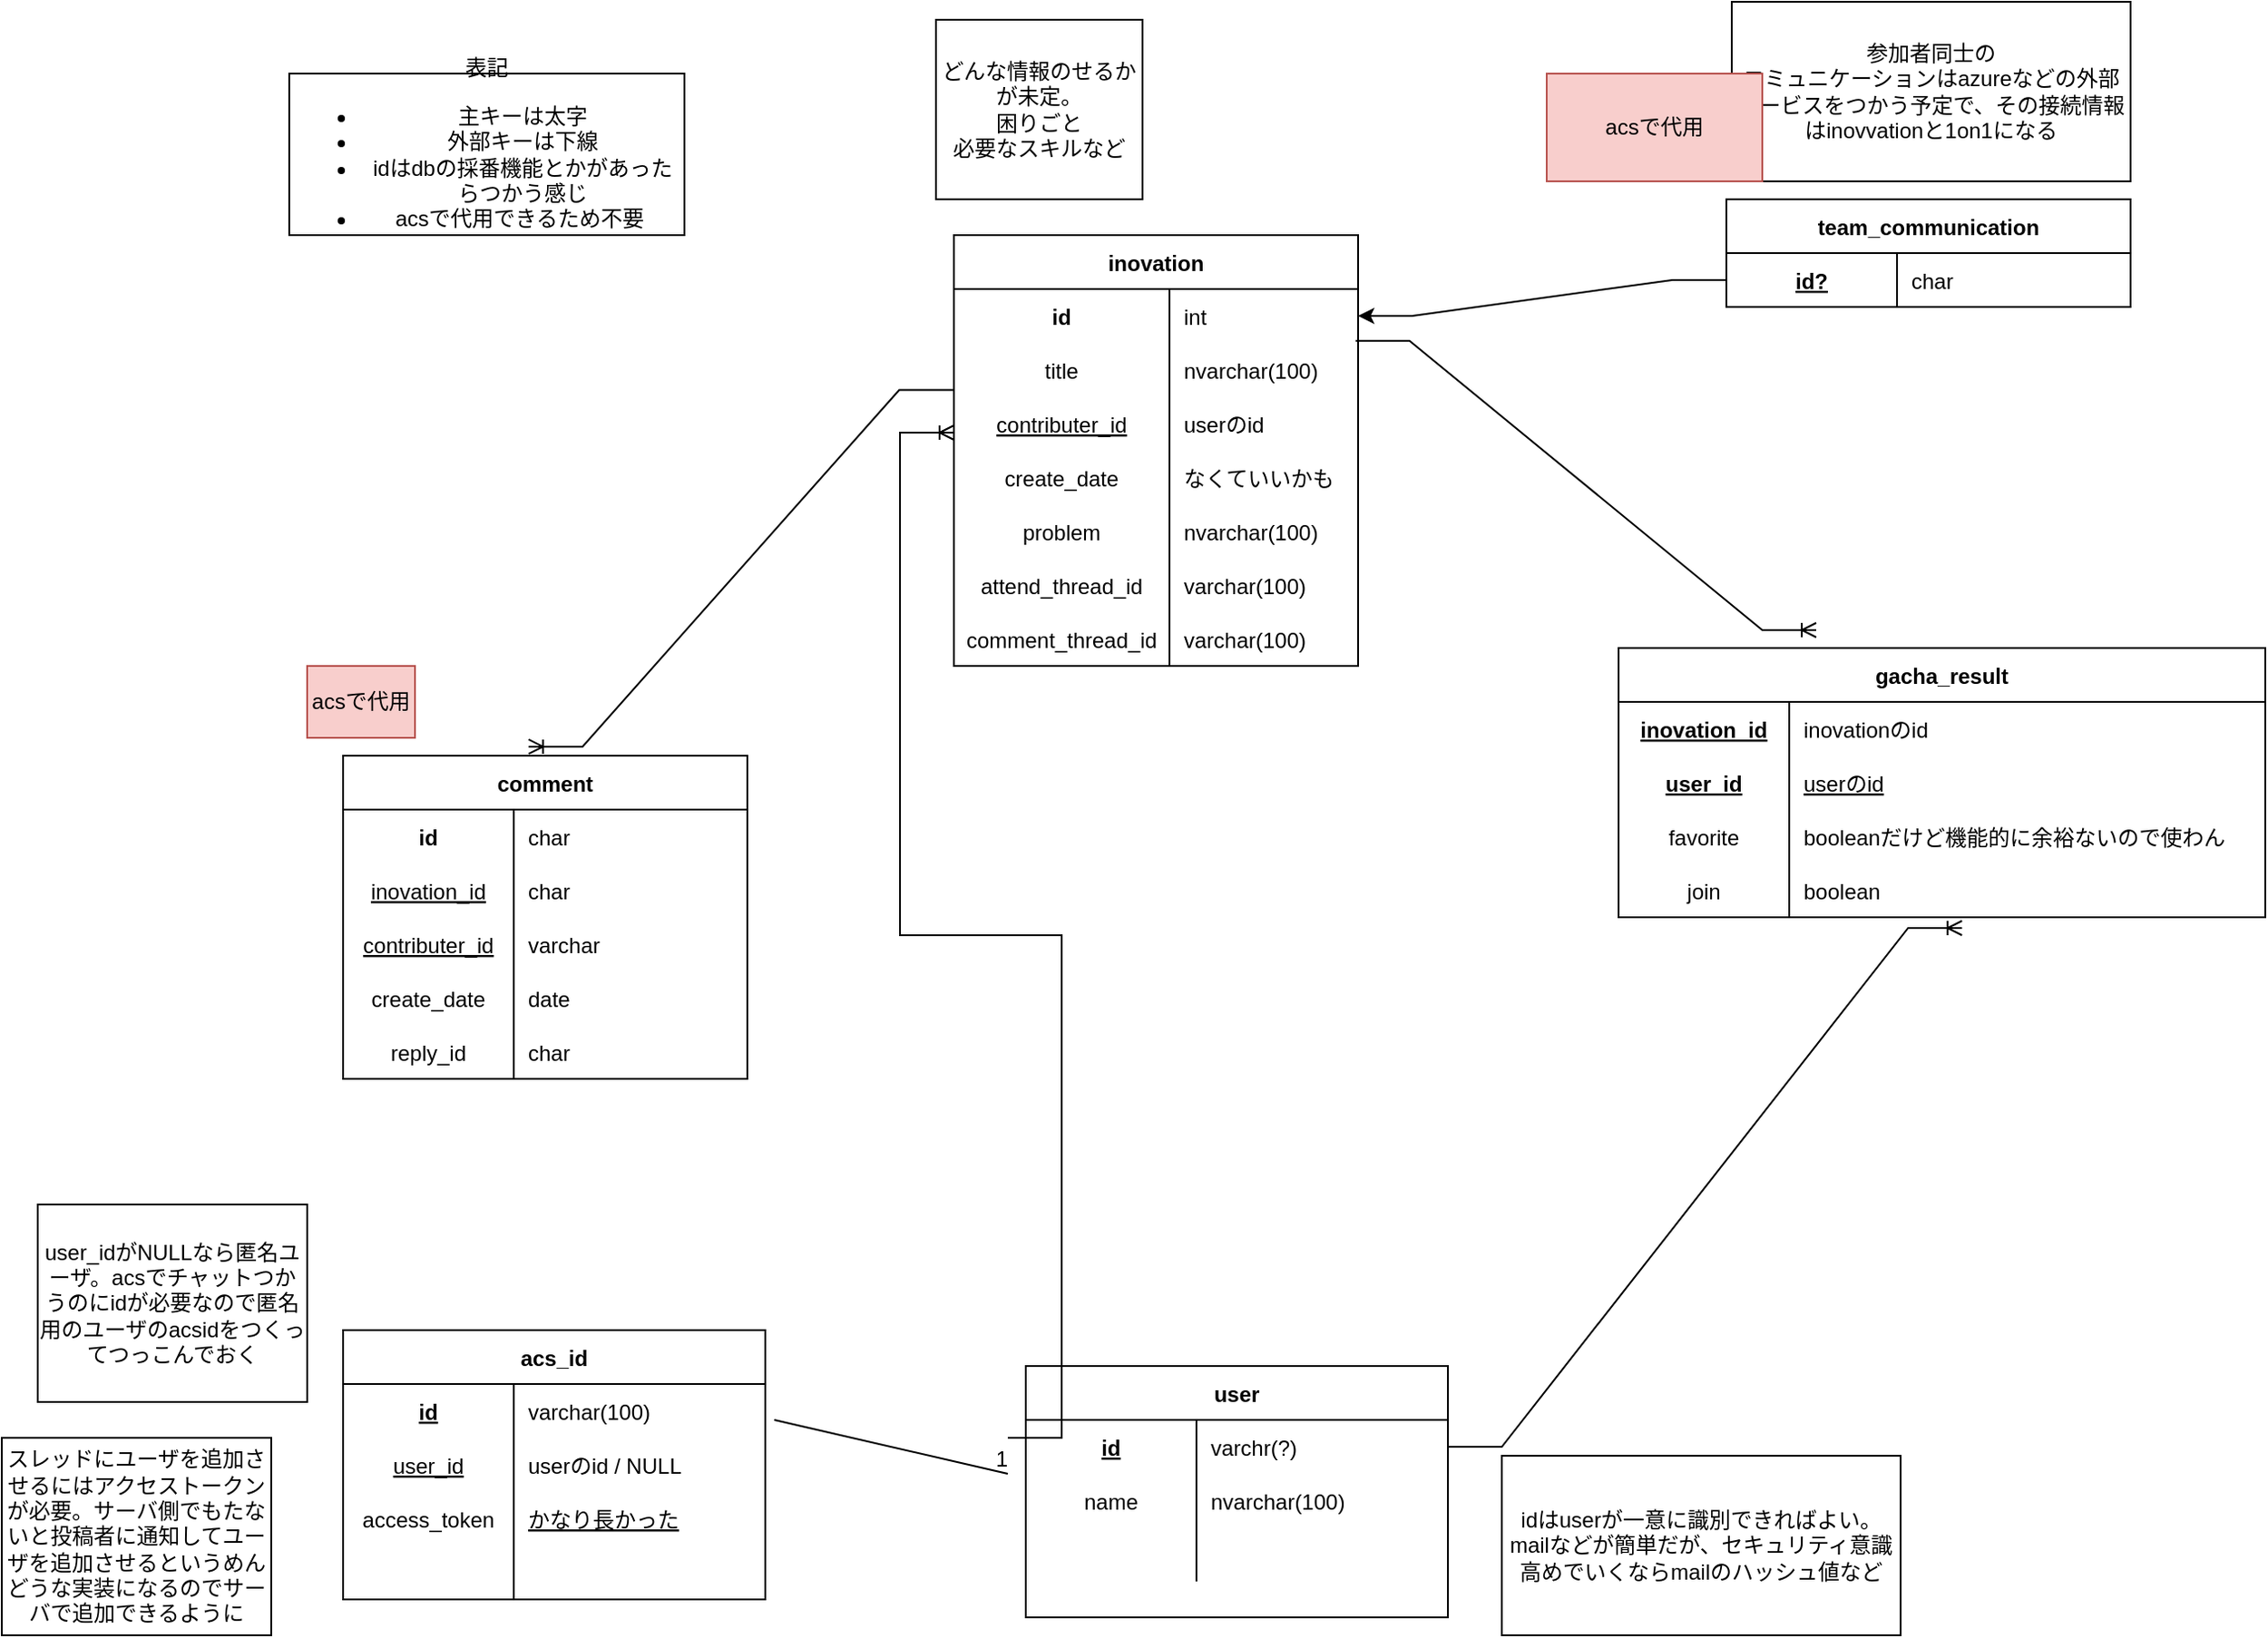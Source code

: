 <mxfile version="15.9.6" type="github">
  <diagram id="R2lEEEUBdFMjLlhIrx00" name="Page-1">
    <mxGraphModel dx="1612" dy="463" grid="1" gridSize="10" guides="1" tooltips="1" connect="1" arrows="1" fold="1" page="1" pageScale="1" pageWidth="850" pageHeight="1100" math="0" shadow="0" extFonts="Permanent Marker^https://fonts.googleapis.com/css?family=Permanent+Marker">
      <root>
        <mxCell id="0" />
        <mxCell id="1" parent="0" />
        <mxCell id="r2ApC_w8m6qS-lUEmWV_-91" value="user" style="shape=table;startSize=30;container=1;collapsible=1;childLayout=tableLayout;fixedRows=1;rowLines=0;fontStyle=1;align=center;resizeLast=1;" parent="1" vertex="1">
          <mxGeometry x="160" y="790" width="235" height="140" as="geometry">
            <mxRectangle x="155" y="310" width="60" height="30" as="alternateBounds" />
          </mxGeometry>
        </mxCell>
        <mxCell id="r2ApC_w8m6qS-lUEmWV_-92" value="" style="shape=partialRectangle;collapsible=0;dropTarget=0;pointerEvents=0;fillColor=none;top=0;left=0;bottom=0;right=0;points=[[0,0.5],[1,0.5]];portConstraint=eastwest;fontStyle=0" parent="r2ApC_w8m6qS-lUEmWV_-91" vertex="1">
          <mxGeometry y="30" width="235" height="30" as="geometry" />
        </mxCell>
        <mxCell id="r2ApC_w8m6qS-lUEmWV_-93" value="id" style="shape=partialRectangle;connectable=0;fillColor=none;top=0;left=0;bottom=0;right=0;fontStyle=5;overflow=hidden;" parent="r2ApC_w8m6qS-lUEmWV_-92" vertex="1">
          <mxGeometry width="95" height="30" as="geometry">
            <mxRectangle width="95" height="30" as="alternateBounds" />
          </mxGeometry>
        </mxCell>
        <mxCell id="r2ApC_w8m6qS-lUEmWV_-94" value="varchr(?) " style="shape=partialRectangle;connectable=0;fillColor=none;top=0;left=0;bottom=0;right=0;align=left;spacingLeft=6;fontStyle=0;overflow=hidden;" parent="r2ApC_w8m6qS-lUEmWV_-92" vertex="1">
          <mxGeometry x="95" width="140" height="30" as="geometry">
            <mxRectangle width="140" height="30" as="alternateBounds" />
          </mxGeometry>
        </mxCell>
        <mxCell id="r2ApC_w8m6qS-lUEmWV_-95" style="shape=partialRectangle;collapsible=0;dropTarget=0;pointerEvents=0;fillColor=none;top=0;left=0;bottom=0;right=0;points=[[0,0.5],[1,0.5]];portConstraint=eastwest;fontStyle=0" parent="r2ApC_w8m6qS-lUEmWV_-91" vertex="1">
          <mxGeometry y="60" width="235" height="30" as="geometry" />
        </mxCell>
        <mxCell id="r2ApC_w8m6qS-lUEmWV_-96" value="name" style="shape=partialRectangle;connectable=0;fillColor=none;top=0;left=0;bottom=0;right=0;fontStyle=0;overflow=hidden;" parent="r2ApC_w8m6qS-lUEmWV_-95" vertex="1">
          <mxGeometry width="95" height="30" as="geometry">
            <mxRectangle width="95" height="30" as="alternateBounds" />
          </mxGeometry>
        </mxCell>
        <mxCell id="r2ApC_w8m6qS-lUEmWV_-97" value="nvarchar(100)" style="shape=partialRectangle;connectable=0;fillColor=none;top=0;left=0;bottom=0;right=0;align=left;spacingLeft=6;fontStyle=0;overflow=hidden;" parent="r2ApC_w8m6qS-lUEmWV_-95" vertex="1">
          <mxGeometry x="95" width="140" height="30" as="geometry">
            <mxRectangle width="140" height="30" as="alternateBounds" />
          </mxGeometry>
        </mxCell>
        <mxCell id="YfeBhNjaeTKqe-x6A4Lz-7" style="shape=partialRectangle;collapsible=0;dropTarget=0;pointerEvents=0;fillColor=none;top=0;left=0;bottom=0;right=0;points=[[0,0.5],[1,0.5]];portConstraint=eastwest;fontStyle=0" vertex="1" parent="r2ApC_w8m6qS-lUEmWV_-91">
          <mxGeometry y="90" width="235" height="30" as="geometry" />
        </mxCell>
        <mxCell id="YfeBhNjaeTKqe-x6A4Lz-8" style="shape=partialRectangle;connectable=0;fillColor=none;top=0;left=0;bottom=0;right=0;fontStyle=0;overflow=hidden;" vertex="1" parent="YfeBhNjaeTKqe-x6A4Lz-7">
          <mxGeometry width="95" height="30" as="geometry">
            <mxRectangle width="95" height="30" as="alternateBounds" />
          </mxGeometry>
        </mxCell>
        <mxCell id="YfeBhNjaeTKqe-x6A4Lz-9" style="shape=partialRectangle;connectable=0;fillColor=none;top=0;left=0;bottom=0;right=0;align=left;spacingLeft=6;fontStyle=4;overflow=hidden;" vertex="1" parent="YfeBhNjaeTKqe-x6A4Lz-7">
          <mxGeometry x="95" width="140" height="30" as="geometry">
            <mxRectangle width="140" height="30" as="alternateBounds" />
          </mxGeometry>
        </mxCell>
        <mxCell id="r2ApC_w8m6qS-lUEmWV_-117" value="comment" style="shape=table;startSize=30;container=1;collapsible=1;childLayout=tableLayout;fixedRows=1;rowLines=0;fontStyle=1;align=center;resizeLast=1;" parent="1" vertex="1">
          <mxGeometry x="-220" y="450" width="225" height="180" as="geometry">
            <mxRectangle x="155" y="310" width="60" height="30" as="alternateBounds" />
          </mxGeometry>
        </mxCell>
        <mxCell id="r2ApC_w8m6qS-lUEmWV_-118" value="" style="shape=partialRectangle;collapsible=0;dropTarget=0;pointerEvents=0;fillColor=none;top=0;left=0;bottom=0;right=0;points=[[0,0.5],[1,0.5]];portConstraint=eastwest;fontStyle=0" parent="r2ApC_w8m6qS-lUEmWV_-117" vertex="1">
          <mxGeometry y="30" width="225" height="30" as="geometry" />
        </mxCell>
        <mxCell id="r2ApC_w8m6qS-lUEmWV_-119" value="id" style="shape=partialRectangle;connectable=0;fillColor=none;top=0;left=0;bottom=0;right=0;fontStyle=1;overflow=hidden;" parent="r2ApC_w8m6qS-lUEmWV_-118" vertex="1">
          <mxGeometry width="95" height="30" as="geometry">
            <mxRectangle width="95" height="30" as="alternateBounds" />
          </mxGeometry>
        </mxCell>
        <mxCell id="r2ApC_w8m6qS-lUEmWV_-120" value="char" style="shape=partialRectangle;connectable=0;fillColor=none;top=0;left=0;bottom=0;right=0;align=left;spacingLeft=6;fontStyle=0;overflow=hidden;" parent="r2ApC_w8m6qS-lUEmWV_-118" vertex="1">
          <mxGeometry x="95" width="130" height="30" as="geometry">
            <mxRectangle width="130" height="30" as="alternateBounds" />
          </mxGeometry>
        </mxCell>
        <mxCell id="r2ApC_w8m6qS-lUEmWV_-202" style="shape=partialRectangle;collapsible=0;dropTarget=0;pointerEvents=0;fillColor=none;top=0;left=0;bottom=0;right=0;points=[[0,0.5],[1,0.5]];portConstraint=eastwest;fontStyle=0" parent="r2ApC_w8m6qS-lUEmWV_-117" vertex="1">
          <mxGeometry y="60" width="225" height="30" as="geometry" />
        </mxCell>
        <mxCell id="r2ApC_w8m6qS-lUEmWV_-203" value="inovation_id" style="shape=partialRectangle;connectable=0;fillColor=none;top=0;left=0;bottom=0;right=0;fontStyle=4;overflow=hidden;" parent="r2ApC_w8m6qS-lUEmWV_-202" vertex="1">
          <mxGeometry width="95" height="30" as="geometry">
            <mxRectangle width="95" height="30" as="alternateBounds" />
          </mxGeometry>
        </mxCell>
        <mxCell id="r2ApC_w8m6qS-lUEmWV_-204" value="char" style="shape=partialRectangle;connectable=0;fillColor=none;top=0;left=0;bottom=0;right=0;align=left;spacingLeft=6;fontStyle=0;overflow=hidden;" parent="r2ApC_w8m6qS-lUEmWV_-202" vertex="1">
          <mxGeometry x="95" width="130" height="30" as="geometry">
            <mxRectangle width="130" height="30" as="alternateBounds" />
          </mxGeometry>
        </mxCell>
        <mxCell id="r2ApC_w8m6qS-lUEmWV_-121" style="shape=partialRectangle;collapsible=0;dropTarget=0;pointerEvents=0;fillColor=none;top=0;left=0;bottom=0;right=0;points=[[0,0.5],[1,0.5]];portConstraint=eastwest;fontStyle=0" parent="r2ApC_w8m6qS-lUEmWV_-117" vertex="1">
          <mxGeometry y="90" width="225" height="30" as="geometry" />
        </mxCell>
        <mxCell id="r2ApC_w8m6qS-lUEmWV_-122" value="contributer_id" style="shape=partialRectangle;connectable=0;fillColor=none;top=0;left=0;bottom=0;right=0;fontStyle=4;overflow=hidden;" parent="r2ApC_w8m6qS-lUEmWV_-121" vertex="1">
          <mxGeometry width="95" height="30" as="geometry">
            <mxRectangle width="95" height="30" as="alternateBounds" />
          </mxGeometry>
        </mxCell>
        <mxCell id="r2ApC_w8m6qS-lUEmWV_-123" value="varchar" style="shape=partialRectangle;connectable=0;fillColor=none;top=0;left=0;bottom=0;right=0;align=left;spacingLeft=6;fontStyle=0;overflow=hidden;" parent="r2ApC_w8m6qS-lUEmWV_-121" vertex="1">
          <mxGeometry x="95" width="130" height="30" as="geometry">
            <mxRectangle width="130" height="30" as="alternateBounds" />
          </mxGeometry>
        </mxCell>
        <mxCell id="r2ApC_w8m6qS-lUEmWV_-124" style="shape=partialRectangle;collapsible=0;dropTarget=0;pointerEvents=0;fillColor=none;top=0;left=0;bottom=0;right=0;points=[[0,0.5],[1,0.5]];portConstraint=eastwest;fontStyle=0" parent="r2ApC_w8m6qS-lUEmWV_-117" vertex="1">
          <mxGeometry y="120" width="225" height="30" as="geometry" />
        </mxCell>
        <mxCell id="r2ApC_w8m6qS-lUEmWV_-125" value="create_date" style="shape=partialRectangle;connectable=0;fillColor=none;top=0;left=0;bottom=0;right=0;fontStyle=0;overflow=hidden;" parent="r2ApC_w8m6qS-lUEmWV_-124" vertex="1">
          <mxGeometry width="95" height="30" as="geometry">
            <mxRectangle width="95" height="30" as="alternateBounds" />
          </mxGeometry>
        </mxCell>
        <mxCell id="r2ApC_w8m6qS-lUEmWV_-126" value="date" style="shape=partialRectangle;connectable=0;fillColor=none;top=0;left=0;bottom=0;right=0;align=left;spacingLeft=6;fontStyle=0;overflow=hidden;" parent="r2ApC_w8m6qS-lUEmWV_-124" vertex="1">
          <mxGeometry x="95" width="130" height="30" as="geometry">
            <mxRectangle width="130" height="30" as="alternateBounds" />
          </mxGeometry>
        </mxCell>
        <mxCell id="r2ApC_w8m6qS-lUEmWV_-127" value="" style="shape=partialRectangle;collapsible=0;dropTarget=0;pointerEvents=0;fillColor=none;top=0;left=0;bottom=0;right=0;points=[[0,0.5],[1,0.5]];portConstraint=eastwest;fontStyle=0" parent="r2ApC_w8m6qS-lUEmWV_-117" vertex="1">
          <mxGeometry y="150" width="225" height="30" as="geometry" />
        </mxCell>
        <mxCell id="r2ApC_w8m6qS-lUEmWV_-128" value="reply_id" style="shape=partialRectangle;connectable=0;fillColor=none;top=0;left=0;bottom=0;right=0;editable=1;overflow=hidden;fontStyle=0" parent="r2ApC_w8m6qS-lUEmWV_-127" vertex="1">
          <mxGeometry width="95" height="30" as="geometry">
            <mxRectangle width="95" height="30" as="alternateBounds" />
          </mxGeometry>
        </mxCell>
        <mxCell id="r2ApC_w8m6qS-lUEmWV_-129" value="char" style="shape=partialRectangle;connectable=0;fillColor=none;top=0;left=0;bottom=0;right=0;align=left;spacingLeft=6;overflow=hidden;fontStyle=0" parent="r2ApC_w8m6qS-lUEmWV_-127" vertex="1">
          <mxGeometry x="95" width="130" height="30" as="geometry">
            <mxRectangle width="130" height="30" as="alternateBounds" />
          </mxGeometry>
        </mxCell>
        <mxCell id="r2ApC_w8m6qS-lUEmWV_-195" value="" style="edgeStyle=entityRelationEdgeStyle;fontSize=12;html=1;endArrow=ERoneToMany;rounded=0;entryX=0.459;entryY=-0.028;entryDx=0;entryDy=0;entryPerimeter=0;exitX=-0.002;exitY=-0.125;exitDx=0;exitDy=0;exitPerimeter=0;" parent="1" source="r2ApC_w8m6qS-lUEmWV_-212" target="r2ApC_w8m6qS-lUEmWV_-117" edge="1">
          <mxGeometry width="100" height="100" relative="1" as="geometry">
            <mxPoint x="20" y="300" as="sourcePoint" />
            <mxPoint x="-250" y="360" as="targetPoint" />
          </mxGeometry>
        </mxCell>
        <mxCell id="r2ApC_w8m6qS-lUEmWV_-205" value="inovation" style="shape=table;startSize=30;container=1;collapsible=1;childLayout=tableLayout;fixedRows=1;rowLines=0;fontStyle=1;align=center;resizeLast=1;" parent="1" vertex="1">
          <mxGeometry x="120" y="160" width="225" height="240" as="geometry">
            <mxRectangle x="155" y="310" width="60" height="30" as="alternateBounds" />
          </mxGeometry>
        </mxCell>
        <mxCell id="r2ApC_w8m6qS-lUEmWV_-206" value="" style="shape=partialRectangle;collapsible=0;dropTarget=0;pointerEvents=0;fillColor=none;top=0;left=0;bottom=0;right=0;points=[[0,0.5],[1,0.5]];portConstraint=eastwest;fontStyle=0" parent="r2ApC_w8m6qS-lUEmWV_-205" vertex="1">
          <mxGeometry y="30" width="225" height="30" as="geometry" />
        </mxCell>
        <mxCell id="r2ApC_w8m6qS-lUEmWV_-207" value="id" style="shape=partialRectangle;connectable=0;fillColor=none;top=0;left=0;bottom=0;right=0;fontStyle=1;overflow=hidden;" parent="r2ApC_w8m6qS-lUEmWV_-206" vertex="1">
          <mxGeometry width="120" height="30" as="geometry">
            <mxRectangle width="120" height="30" as="alternateBounds" />
          </mxGeometry>
        </mxCell>
        <mxCell id="r2ApC_w8m6qS-lUEmWV_-208" value="int" style="shape=partialRectangle;connectable=0;fillColor=none;top=0;left=0;bottom=0;right=0;align=left;spacingLeft=6;fontStyle=0;overflow=hidden;" parent="r2ApC_w8m6qS-lUEmWV_-206" vertex="1">
          <mxGeometry x="120" width="105" height="30" as="geometry">
            <mxRectangle width="105" height="30" as="alternateBounds" />
          </mxGeometry>
        </mxCell>
        <mxCell id="r2ApC_w8m6qS-lUEmWV_-209" style="shape=partialRectangle;collapsible=0;dropTarget=0;pointerEvents=0;fillColor=none;top=0;left=0;bottom=0;right=0;points=[[0,0.5],[1,0.5]];portConstraint=eastwest;fontStyle=0" parent="r2ApC_w8m6qS-lUEmWV_-205" vertex="1">
          <mxGeometry y="60" width="225" height="30" as="geometry" />
        </mxCell>
        <mxCell id="r2ApC_w8m6qS-lUEmWV_-210" value="title" style="shape=partialRectangle;connectable=0;fillColor=none;top=0;left=0;bottom=0;right=0;fontStyle=0;overflow=hidden;" parent="r2ApC_w8m6qS-lUEmWV_-209" vertex="1">
          <mxGeometry width="120" height="30" as="geometry">
            <mxRectangle width="120" height="30" as="alternateBounds" />
          </mxGeometry>
        </mxCell>
        <mxCell id="r2ApC_w8m6qS-lUEmWV_-211" value="nvarchar(100)" style="shape=partialRectangle;connectable=0;fillColor=none;top=0;left=0;bottom=0;right=0;align=left;spacingLeft=6;fontStyle=0;overflow=hidden;" parent="r2ApC_w8m6qS-lUEmWV_-209" vertex="1">
          <mxGeometry x="120" width="105" height="30" as="geometry">
            <mxRectangle width="105" height="30" as="alternateBounds" />
          </mxGeometry>
        </mxCell>
        <mxCell id="r2ApC_w8m6qS-lUEmWV_-212" style="shape=partialRectangle;collapsible=0;dropTarget=0;pointerEvents=0;fillColor=none;top=0;left=0;bottom=0;right=0;points=[[0,0.5],[1,0.5]];portConstraint=eastwest;fontStyle=0" parent="r2ApC_w8m6qS-lUEmWV_-205" vertex="1">
          <mxGeometry y="90" width="225" height="30" as="geometry" />
        </mxCell>
        <mxCell id="r2ApC_w8m6qS-lUEmWV_-213" value="contributer_id" style="shape=partialRectangle;connectable=0;fillColor=none;top=0;left=0;bottom=0;right=0;fontStyle=4;overflow=hidden;" parent="r2ApC_w8m6qS-lUEmWV_-212" vertex="1">
          <mxGeometry width="120" height="30" as="geometry">
            <mxRectangle width="120" height="30" as="alternateBounds" />
          </mxGeometry>
        </mxCell>
        <mxCell id="r2ApC_w8m6qS-lUEmWV_-214" value="userのid" style="shape=partialRectangle;connectable=0;fillColor=none;top=0;left=0;bottom=0;right=0;align=left;spacingLeft=6;fontStyle=0;overflow=hidden;" parent="r2ApC_w8m6qS-lUEmWV_-212" vertex="1">
          <mxGeometry x="120" width="105" height="30" as="geometry">
            <mxRectangle width="105" height="30" as="alternateBounds" />
          </mxGeometry>
        </mxCell>
        <mxCell id="r2ApC_w8m6qS-lUEmWV_-215" style="shape=partialRectangle;collapsible=0;dropTarget=0;pointerEvents=0;fillColor=none;top=0;left=0;bottom=0;right=0;points=[[0,0.5],[1,0.5]];portConstraint=eastwest;fontStyle=0" parent="r2ApC_w8m6qS-lUEmWV_-205" vertex="1">
          <mxGeometry y="120" width="225" height="30" as="geometry" />
        </mxCell>
        <mxCell id="r2ApC_w8m6qS-lUEmWV_-216" value="create_date" style="shape=partialRectangle;connectable=0;fillColor=none;top=0;left=0;bottom=0;right=0;fontStyle=0;overflow=hidden;" parent="r2ApC_w8m6qS-lUEmWV_-215" vertex="1">
          <mxGeometry width="120" height="30" as="geometry">
            <mxRectangle width="120" height="30" as="alternateBounds" />
          </mxGeometry>
        </mxCell>
        <mxCell id="r2ApC_w8m6qS-lUEmWV_-217" value="なくていいかも" style="shape=partialRectangle;connectable=0;fillColor=none;top=0;left=0;bottom=0;right=0;align=left;spacingLeft=6;fontStyle=0;overflow=hidden;" parent="r2ApC_w8m6qS-lUEmWV_-215" vertex="1">
          <mxGeometry x="120" width="105" height="30" as="geometry">
            <mxRectangle width="105" height="30" as="alternateBounds" />
          </mxGeometry>
        </mxCell>
        <mxCell id="r2ApC_w8m6qS-lUEmWV_-218" value="" style="shape=partialRectangle;collapsible=0;dropTarget=0;pointerEvents=0;fillColor=none;top=0;left=0;bottom=0;right=0;points=[[0,0.5],[1,0.5]];portConstraint=eastwest;fontStyle=0" parent="r2ApC_w8m6qS-lUEmWV_-205" vertex="1">
          <mxGeometry y="150" width="225" height="30" as="geometry" />
        </mxCell>
        <mxCell id="r2ApC_w8m6qS-lUEmWV_-219" value="problem" style="shape=partialRectangle;connectable=0;fillColor=none;top=0;left=0;bottom=0;right=0;editable=1;overflow=hidden;fontStyle=0" parent="r2ApC_w8m6qS-lUEmWV_-218" vertex="1">
          <mxGeometry width="120" height="30" as="geometry">
            <mxRectangle width="120" height="30" as="alternateBounds" />
          </mxGeometry>
        </mxCell>
        <mxCell id="r2ApC_w8m6qS-lUEmWV_-220" value="nvarchar(100)" style="shape=partialRectangle;connectable=0;fillColor=none;top=0;left=0;bottom=0;right=0;align=left;spacingLeft=6;overflow=hidden;fontStyle=0" parent="r2ApC_w8m6qS-lUEmWV_-218" vertex="1">
          <mxGeometry x="120" width="105" height="30" as="geometry">
            <mxRectangle width="105" height="30" as="alternateBounds" />
          </mxGeometry>
        </mxCell>
        <mxCell id="YfeBhNjaeTKqe-x6A4Lz-10" style="shape=partialRectangle;collapsible=0;dropTarget=0;pointerEvents=0;fillColor=none;top=0;left=0;bottom=0;right=0;points=[[0,0.5],[1,0.5]];portConstraint=eastwest;fontStyle=0" vertex="1" parent="r2ApC_w8m6qS-lUEmWV_-205">
          <mxGeometry y="180" width="225" height="30" as="geometry" />
        </mxCell>
        <mxCell id="YfeBhNjaeTKqe-x6A4Lz-11" value="attend_thread_id" style="shape=partialRectangle;connectable=0;fillColor=none;top=0;left=0;bottom=0;right=0;editable=1;overflow=hidden;fontStyle=0" vertex="1" parent="YfeBhNjaeTKqe-x6A4Lz-10">
          <mxGeometry width="120" height="30" as="geometry">
            <mxRectangle width="120" height="30" as="alternateBounds" />
          </mxGeometry>
        </mxCell>
        <mxCell id="YfeBhNjaeTKqe-x6A4Lz-12" value="varchar(100)" style="shape=partialRectangle;connectable=0;fillColor=none;top=0;left=0;bottom=0;right=0;align=left;spacingLeft=6;overflow=hidden;fontStyle=0" vertex="1" parent="YfeBhNjaeTKqe-x6A4Lz-10">
          <mxGeometry x="120" width="105" height="30" as="geometry">
            <mxRectangle width="105" height="30" as="alternateBounds" />
          </mxGeometry>
        </mxCell>
        <mxCell id="YfeBhNjaeTKqe-x6A4Lz-13" style="shape=partialRectangle;collapsible=0;dropTarget=0;pointerEvents=0;fillColor=none;top=0;left=0;bottom=0;right=0;points=[[0,0.5],[1,0.5]];portConstraint=eastwest;fontStyle=0" vertex="1" parent="r2ApC_w8m6qS-lUEmWV_-205">
          <mxGeometry y="210" width="225" height="30" as="geometry" />
        </mxCell>
        <mxCell id="YfeBhNjaeTKqe-x6A4Lz-14" value="comment_thread_id" style="shape=partialRectangle;connectable=0;fillColor=none;top=0;left=0;bottom=0;right=0;editable=1;overflow=hidden;fontStyle=0" vertex="1" parent="YfeBhNjaeTKqe-x6A4Lz-13">
          <mxGeometry width="120" height="30" as="geometry">
            <mxRectangle width="120" height="30" as="alternateBounds" />
          </mxGeometry>
        </mxCell>
        <mxCell id="YfeBhNjaeTKqe-x6A4Lz-15" value="varchar(100)" style="shape=partialRectangle;connectable=0;fillColor=none;top=0;left=0;bottom=0;right=0;align=left;spacingLeft=6;overflow=hidden;fontStyle=0" vertex="1" parent="YfeBhNjaeTKqe-x6A4Lz-13">
          <mxGeometry x="120" width="105" height="30" as="geometry">
            <mxRectangle width="105" height="30" as="alternateBounds" />
          </mxGeometry>
        </mxCell>
        <mxCell id="r2ApC_w8m6qS-lUEmWV_-221" value="どんな情報のせるかが未定。&lt;br&gt;困りごと&lt;br&gt;必要なスキルなど" style="whiteSpace=wrap;html=1;" parent="1" vertex="1">
          <mxGeometry x="110" y="40" width="115" height="100" as="geometry" />
        </mxCell>
        <mxCell id="r2ApC_w8m6qS-lUEmWV_-222" value="参加者同士の&lt;br&gt;コミュニケーションはazureなどの外部サービスをつかう予定で、その接続情報はinovvationと1on1になる" style="whiteSpace=wrap;html=1;" parent="1" vertex="1">
          <mxGeometry x="553" y="30" width="222" height="100" as="geometry" />
        </mxCell>
        <mxCell id="r2ApC_w8m6qS-lUEmWV_-223" value="gacha_result" style="shape=table;startSize=30;container=1;collapsible=1;childLayout=tableLayout;fixedRows=1;rowLines=0;fontStyle=1;align=center;resizeLast=1;" parent="1" vertex="1">
          <mxGeometry x="490" y="390" width="360" height="150" as="geometry">
            <mxRectangle x="155" y="310" width="60" height="30" as="alternateBounds" />
          </mxGeometry>
        </mxCell>
        <mxCell id="r2ApC_w8m6qS-lUEmWV_-224" value="" style="shape=partialRectangle;collapsible=0;dropTarget=0;pointerEvents=0;fillColor=none;top=0;left=0;bottom=0;right=0;points=[[0,0.5],[1,0.5]];portConstraint=eastwest;fontStyle=0" parent="r2ApC_w8m6qS-lUEmWV_-223" vertex="1">
          <mxGeometry y="30" width="360" height="30" as="geometry" />
        </mxCell>
        <mxCell id="r2ApC_w8m6qS-lUEmWV_-225" value="inovation_id" style="shape=partialRectangle;connectable=0;fillColor=none;top=0;left=0;bottom=0;right=0;fontStyle=5;overflow=hidden;" parent="r2ApC_w8m6qS-lUEmWV_-224" vertex="1">
          <mxGeometry width="95" height="30" as="geometry">
            <mxRectangle width="95" height="30" as="alternateBounds" />
          </mxGeometry>
        </mxCell>
        <mxCell id="r2ApC_w8m6qS-lUEmWV_-226" value="inovationのid" style="shape=partialRectangle;connectable=0;fillColor=none;top=0;left=0;bottom=0;right=0;align=left;spacingLeft=6;fontStyle=0;overflow=hidden;" parent="r2ApC_w8m6qS-lUEmWV_-224" vertex="1">
          <mxGeometry x="95" width="265" height="30" as="geometry">
            <mxRectangle width="265" height="30" as="alternateBounds" />
          </mxGeometry>
        </mxCell>
        <mxCell id="r2ApC_w8m6qS-lUEmWV_-227" style="shape=partialRectangle;collapsible=0;dropTarget=0;pointerEvents=0;fillColor=none;top=0;left=0;bottom=0;right=0;points=[[0,0.5],[1,0.5]];portConstraint=eastwest;fontStyle=0" parent="r2ApC_w8m6qS-lUEmWV_-223" vertex="1">
          <mxGeometry y="60" width="360" height="30" as="geometry" />
        </mxCell>
        <mxCell id="r2ApC_w8m6qS-lUEmWV_-228" value="user_id" style="shape=partialRectangle;connectable=0;fillColor=none;top=0;left=0;bottom=0;right=0;fontStyle=5;overflow=hidden;" parent="r2ApC_w8m6qS-lUEmWV_-227" vertex="1">
          <mxGeometry width="95" height="30" as="geometry">
            <mxRectangle width="95" height="30" as="alternateBounds" />
          </mxGeometry>
        </mxCell>
        <mxCell id="r2ApC_w8m6qS-lUEmWV_-229" value="userのid" style="shape=partialRectangle;connectable=0;fillColor=none;top=0;left=0;bottom=0;right=0;align=left;spacingLeft=6;fontStyle=4;overflow=hidden;" parent="r2ApC_w8m6qS-lUEmWV_-227" vertex="1">
          <mxGeometry x="95" width="265" height="30" as="geometry">
            <mxRectangle width="265" height="30" as="alternateBounds" />
          </mxGeometry>
        </mxCell>
        <mxCell id="r2ApC_w8m6qS-lUEmWV_-230" style="shape=partialRectangle;collapsible=0;dropTarget=0;pointerEvents=0;fillColor=none;top=0;left=0;bottom=0;right=0;points=[[0,0.5],[1,0.5]];portConstraint=eastwest;fontStyle=0" parent="r2ApC_w8m6qS-lUEmWV_-223" vertex="1">
          <mxGeometry y="90" width="360" height="30" as="geometry" />
        </mxCell>
        <mxCell id="r2ApC_w8m6qS-lUEmWV_-231" value="favorite" style="shape=partialRectangle;connectable=0;fillColor=none;top=0;left=0;bottom=0;right=0;fontStyle=0;overflow=hidden;" parent="r2ApC_w8m6qS-lUEmWV_-230" vertex="1">
          <mxGeometry width="95" height="30" as="geometry">
            <mxRectangle width="95" height="30" as="alternateBounds" />
          </mxGeometry>
        </mxCell>
        <mxCell id="r2ApC_w8m6qS-lUEmWV_-232" value="booleanだけど機能的に余裕ないので使わん" style="shape=partialRectangle;connectable=0;fillColor=none;top=0;left=0;bottom=0;right=0;align=left;spacingLeft=6;fontStyle=0;overflow=hidden;" parent="r2ApC_w8m6qS-lUEmWV_-230" vertex="1">
          <mxGeometry x="95" width="265" height="30" as="geometry">
            <mxRectangle width="265" height="30" as="alternateBounds" />
          </mxGeometry>
        </mxCell>
        <mxCell id="r2ApC_w8m6qS-lUEmWV_-239" style="shape=partialRectangle;collapsible=0;dropTarget=0;pointerEvents=0;fillColor=none;top=0;left=0;bottom=0;right=0;points=[[0,0.5],[1,0.5]];portConstraint=eastwest;fontStyle=0" parent="r2ApC_w8m6qS-lUEmWV_-223" vertex="1">
          <mxGeometry y="120" width="360" height="30" as="geometry" />
        </mxCell>
        <mxCell id="r2ApC_w8m6qS-lUEmWV_-240" value="join" style="shape=partialRectangle;connectable=0;fillColor=none;top=0;left=0;bottom=0;right=0;fontStyle=0;overflow=hidden;" parent="r2ApC_w8m6qS-lUEmWV_-239" vertex="1">
          <mxGeometry width="95" height="30" as="geometry">
            <mxRectangle width="95" height="30" as="alternateBounds" />
          </mxGeometry>
        </mxCell>
        <mxCell id="r2ApC_w8m6qS-lUEmWV_-241" value="boolean" style="shape=partialRectangle;connectable=0;fillColor=none;top=0;left=0;bottom=0;right=0;align=left;spacingLeft=6;fontStyle=0;overflow=hidden;" parent="r2ApC_w8m6qS-lUEmWV_-239" vertex="1">
          <mxGeometry x="95" width="265" height="30" as="geometry">
            <mxRectangle width="265" height="30" as="alternateBounds" />
          </mxGeometry>
        </mxCell>
        <mxCell id="r2ApC_w8m6qS-lUEmWV_-245" value="" style="edgeStyle=entityRelationEdgeStyle;fontSize=12;html=1;endArrow=ERoneToMany;rounded=0;exitX=0.994;exitY=-0.037;exitDx=0;exitDy=0;exitPerimeter=0;" parent="1" source="r2ApC_w8m6qS-lUEmWV_-209" edge="1">
          <mxGeometry width="100" height="100" relative="1" as="geometry">
            <mxPoint x="240" y="490" as="sourcePoint" />
            <mxPoint x="600" y="380" as="targetPoint" />
          </mxGeometry>
        </mxCell>
        <mxCell id="r2ApC_w8m6qS-lUEmWV_-249" value="" style="edgeStyle=entityRelationEdgeStyle;fontSize=12;html=1;endArrow=ERoneToMany;rounded=0;exitX=1;exitY=0.5;exitDx=0;exitDy=0;entryX=0.531;entryY=1.2;entryDx=0;entryDy=0;entryPerimeter=0;" parent="1" source="r2ApC_w8m6qS-lUEmWV_-92" target="r2ApC_w8m6qS-lUEmWV_-239" edge="1">
          <mxGeometry width="100" height="100" relative="1" as="geometry">
            <mxPoint x="180" y="670" as="sourcePoint" />
            <mxPoint x="280" y="570" as="targetPoint" />
          </mxGeometry>
        </mxCell>
        <mxCell id="r2ApC_w8m6qS-lUEmWV_-265" value="" style="edgeStyle=entityRelationEdgeStyle;fontSize=12;html=1;endArrow=ERoneToMany;rounded=0;" parent="1" edge="1">
          <mxGeometry width="100" height="100" relative="1" as="geometry">
            <mxPoint x="150" y="830" as="sourcePoint" />
            <mxPoint x="120" y="270" as="targetPoint" />
          </mxGeometry>
        </mxCell>
        <mxCell id="r2ApC_w8m6qS-lUEmWV_-266" value="team_communication" style="shape=table;startSize=30;container=1;collapsible=1;childLayout=tableLayout;fixedRows=1;rowLines=0;fontStyle=1;align=center;resizeLast=1;" parent="1" vertex="1">
          <mxGeometry x="550" y="140" width="225" height="60" as="geometry">
            <mxRectangle x="155" y="310" width="60" height="30" as="alternateBounds" />
          </mxGeometry>
        </mxCell>
        <mxCell id="r2ApC_w8m6qS-lUEmWV_-267" value="" style="shape=partialRectangle;collapsible=0;dropTarget=0;pointerEvents=0;fillColor=none;top=0;left=0;bottom=0;right=0;points=[[0,0.5],[1,0.5]];portConstraint=eastwest;fontStyle=0" parent="r2ApC_w8m6qS-lUEmWV_-266" vertex="1">
          <mxGeometry y="30" width="225" height="30" as="geometry" />
        </mxCell>
        <mxCell id="r2ApC_w8m6qS-lUEmWV_-268" value="id?" style="shape=partialRectangle;connectable=0;fillColor=none;top=0;left=0;bottom=0;right=0;fontStyle=5;overflow=hidden;" parent="r2ApC_w8m6qS-lUEmWV_-267" vertex="1">
          <mxGeometry width="95" height="30" as="geometry">
            <mxRectangle width="95" height="30" as="alternateBounds" />
          </mxGeometry>
        </mxCell>
        <mxCell id="r2ApC_w8m6qS-lUEmWV_-269" value="char" style="shape=partialRectangle;connectable=0;fillColor=none;top=0;left=0;bottom=0;right=0;align=left;spacingLeft=6;fontStyle=0;overflow=hidden;" parent="r2ApC_w8m6qS-lUEmWV_-267" vertex="1">
          <mxGeometry x="95" width="130" height="30" as="geometry">
            <mxRectangle width="130" height="30" as="alternateBounds" />
          </mxGeometry>
        </mxCell>
        <mxCell id="r2ApC_w8m6qS-lUEmWV_-280" style="edgeStyle=entityRelationEdgeStyle;rounded=0;orthogonalLoop=1;jettySize=auto;html=1;exitX=0;exitY=0.5;exitDx=0;exitDy=0;entryX=1;entryY=0.5;entryDx=0;entryDy=0;" parent="1" source="r2ApC_w8m6qS-lUEmWV_-267" target="r2ApC_w8m6qS-lUEmWV_-206" edge="1">
          <mxGeometry relative="1" as="geometry" />
        </mxCell>
        <mxCell id="r2ApC_w8m6qS-lUEmWV_-281" value="idはuserが一意に識別できればよい。&lt;br&gt;mailなどが簡単だが、セキュリティ意識高めでいくならmailのハッシュ値など" style="whiteSpace=wrap;html=1;" parent="1" vertex="1">
          <mxGeometry x="425" y="840" width="222" height="100" as="geometry" />
        </mxCell>
        <mxCell id="r2ApC_w8m6qS-lUEmWV_-282" value="表記&lt;br&gt;&lt;ul&gt;&lt;li&gt;&lt;span&gt;主キーは太字&lt;/span&gt;&lt;/li&gt;&lt;li&gt;&lt;span&gt;外部キーは下線&lt;/span&gt;&lt;/li&gt;&lt;li&gt;&lt;span&gt;idはdbの採番機能とかがあったらつかう感じ&lt;/span&gt;&lt;/li&gt;&lt;li&gt;&lt;span&gt;acsで代用できるため不要&amp;nbsp;&lt;/span&gt;&lt;/li&gt;&lt;/ul&gt;" style="whiteSpace=wrap;html=1;" parent="1" vertex="1">
          <mxGeometry x="-250" y="70" width="220" height="90" as="geometry" />
        </mxCell>
        <mxCell id="YfeBhNjaeTKqe-x6A4Lz-5" value="acsで代用" style="rounded=0;whiteSpace=wrap;html=1;fillColor=#f8cecc;strokeColor=#b85450;" vertex="1" parent="1">
          <mxGeometry x="-240" y="400" width="60" height="40" as="geometry" />
        </mxCell>
        <mxCell id="YfeBhNjaeTKqe-x6A4Lz-6" value="acsで代用" style="rounded=0;whiteSpace=wrap;html=1;fillColor=#f8cecc;strokeColor=#b85450;" vertex="1" parent="1">
          <mxGeometry x="450" y="70" width="120" height="60" as="geometry" />
        </mxCell>
        <mxCell id="YfeBhNjaeTKqe-x6A4Lz-16" value="acs_id" style="shape=table;startSize=30;container=1;collapsible=1;childLayout=tableLayout;fixedRows=1;rowLines=0;fontStyle=1;align=center;resizeLast=1;" vertex="1" parent="1">
          <mxGeometry x="-220" y="770" width="235" height="150" as="geometry">
            <mxRectangle x="155" y="310" width="60" height="30" as="alternateBounds" />
          </mxGeometry>
        </mxCell>
        <mxCell id="YfeBhNjaeTKqe-x6A4Lz-17" value="" style="shape=partialRectangle;collapsible=0;dropTarget=0;pointerEvents=0;fillColor=none;top=0;left=0;bottom=0;right=0;points=[[0,0.5],[1,0.5]];portConstraint=eastwest;fontStyle=0" vertex="1" parent="YfeBhNjaeTKqe-x6A4Lz-16">
          <mxGeometry y="30" width="235" height="30" as="geometry" />
        </mxCell>
        <mxCell id="YfeBhNjaeTKqe-x6A4Lz-18" value="id" style="shape=partialRectangle;connectable=0;fillColor=none;top=0;left=0;bottom=0;right=0;fontStyle=5;overflow=hidden;" vertex="1" parent="YfeBhNjaeTKqe-x6A4Lz-17">
          <mxGeometry width="95" height="30" as="geometry">
            <mxRectangle width="95" height="30" as="alternateBounds" />
          </mxGeometry>
        </mxCell>
        <mxCell id="YfeBhNjaeTKqe-x6A4Lz-19" value="varchar(100)" style="shape=partialRectangle;connectable=0;fillColor=none;top=0;left=0;bottom=0;right=0;align=left;spacingLeft=6;fontStyle=0;overflow=hidden;" vertex="1" parent="YfeBhNjaeTKqe-x6A4Lz-17">
          <mxGeometry x="95" width="140" height="30" as="geometry">
            <mxRectangle width="140" height="30" as="alternateBounds" />
          </mxGeometry>
        </mxCell>
        <mxCell id="YfeBhNjaeTKqe-x6A4Lz-20" style="shape=partialRectangle;collapsible=0;dropTarget=0;pointerEvents=0;fillColor=none;top=0;left=0;bottom=0;right=0;points=[[0,0.5],[1,0.5]];portConstraint=eastwest;fontStyle=0" vertex="1" parent="YfeBhNjaeTKqe-x6A4Lz-16">
          <mxGeometry y="60" width="235" height="30" as="geometry" />
        </mxCell>
        <mxCell id="YfeBhNjaeTKqe-x6A4Lz-21" value="user_id" style="shape=partialRectangle;connectable=0;fillColor=none;top=0;left=0;bottom=0;right=0;fontStyle=4;overflow=hidden;" vertex="1" parent="YfeBhNjaeTKqe-x6A4Lz-20">
          <mxGeometry width="95" height="30" as="geometry">
            <mxRectangle width="95" height="30" as="alternateBounds" />
          </mxGeometry>
        </mxCell>
        <mxCell id="YfeBhNjaeTKqe-x6A4Lz-22" value="userのid / NULL" style="shape=partialRectangle;connectable=0;fillColor=none;top=0;left=0;bottom=0;right=0;align=left;spacingLeft=6;fontStyle=0;overflow=hidden;" vertex="1" parent="YfeBhNjaeTKqe-x6A4Lz-20">
          <mxGeometry x="95" width="140" height="30" as="geometry">
            <mxRectangle width="140" height="30" as="alternateBounds" />
          </mxGeometry>
        </mxCell>
        <mxCell id="YfeBhNjaeTKqe-x6A4Lz-23" style="shape=partialRectangle;collapsible=0;dropTarget=0;pointerEvents=0;fillColor=none;top=0;left=0;bottom=0;right=0;points=[[0,0.5],[1,0.5]];portConstraint=eastwest;fontStyle=0" vertex="1" parent="YfeBhNjaeTKqe-x6A4Lz-16">
          <mxGeometry y="90" width="235" height="30" as="geometry" />
        </mxCell>
        <mxCell id="YfeBhNjaeTKqe-x6A4Lz-24" value="access_token" style="shape=partialRectangle;connectable=0;fillColor=none;top=0;left=0;bottom=0;right=0;fontStyle=0;overflow=hidden;" vertex="1" parent="YfeBhNjaeTKqe-x6A4Lz-23">
          <mxGeometry width="95" height="30" as="geometry">
            <mxRectangle width="95" height="30" as="alternateBounds" />
          </mxGeometry>
        </mxCell>
        <mxCell id="YfeBhNjaeTKqe-x6A4Lz-25" value="かなり長かった" style="shape=partialRectangle;connectable=0;fillColor=none;top=0;left=0;bottom=0;right=0;align=left;spacingLeft=6;fontStyle=4;overflow=hidden;" vertex="1" parent="YfeBhNjaeTKqe-x6A4Lz-23">
          <mxGeometry x="95" width="140" height="30" as="geometry">
            <mxRectangle width="140" height="30" as="alternateBounds" />
          </mxGeometry>
        </mxCell>
        <mxCell id="YfeBhNjaeTKqe-x6A4Lz-26" style="shape=partialRectangle;collapsible=0;dropTarget=0;pointerEvents=0;fillColor=none;top=0;left=0;bottom=0;right=0;points=[[0,0.5],[1,0.5]];portConstraint=eastwest;fontStyle=0" vertex="1" parent="YfeBhNjaeTKqe-x6A4Lz-16">
          <mxGeometry y="120" width="235" height="30" as="geometry" />
        </mxCell>
        <mxCell id="YfeBhNjaeTKqe-x6A4Lz-27" style="shape=partialRectangle;connectable=0;fillColor=none;top=0;left=0;bottom=0;right=0;fontStyle=0;overflow=hidden;" vertex="1" parent="YfeBhNjaeTKqe-x6A4Lz-26">
          <mxGeometry width="95" height="30" as="geometry">
            <mxRectangle width="95" height="30" as="alternateBounds" />
          </mxGeometry>
        </mxCell>
        <mxCell id="YfeBhNjaeTKqe-x6A4Lz-28" style="shape=partialRectangle;connectable=0;fillColor=none;top=0;left=0;bottom=0;right=0;align=left;spacingLeft=6;fontStyle=4;overflow=hidden;" vertex="1" parent="YfeBhNjaeTKqe-x6A4Lz-26">
          <mxGeometry x="95" width="140" height="30" as="geometry">
            <mxRectangle width="140" height="30" as="alternateBounds" />
          </mxGeometry>
        </mxCell>
        <mxCell id="YfeBhNjaeTKqe-x6A4Lz-30" value="user_idがNULLなら匿名ユーザ。acsでチャットつかうのにidが必要なので匿名用のユーザのacsidをつくってつっこんでおく" style="whiteSpace=wrap;html=1;" vertex="1" parent="1">
          <mxGeometry x="-390" y="700" width="150" height="110" as="geometry" />
        </mxCell>
        <mxCell id="YfeBhNjaeTKqe-x6A4Lz-31" value="" style="endArrow=none;html=1;rounded=0;" edge="1" parent="1">
          <mxGeometry relative="1" as="geometry">
            <mxPoint x="20" y="820" as="sourcePoint" />
            <mxPoint x="150" y="850" as="targetPoint" />
          </mxGeometry>
        </mxCell>
        <mxCell id="YfeBhNjaeTKqe-x6A4Lz-32" value="1" style="resizable=0;html=1;align=right;verticalAlign=bottom;" connectable="0" vertex="1" parent="YfeBhNjaeTKqe-x6A4Lz-31">
          <mxGeometry x="1" relative="1" as="geometry" />
        </mxCell>
        <mxCell id="YfeBhNjaeTKqe-x6A4Lz-33" value="スレッドにユーザを追加させるにはアクセストークンが必要。サーバ側でもたないと投稿者に通知してユーザを追加させるというめんどうな実装になるのでサーバで追加できるように" style="whiteSpace=wrap;html=1;" vertex="1" parent="1">
          <mxGeometry x="-410" y="830" width="150" height="110" as="geometry" />
        </mxCell>
      </root>
    </mxGraphModel>
  </diagram>
</mxfile>
